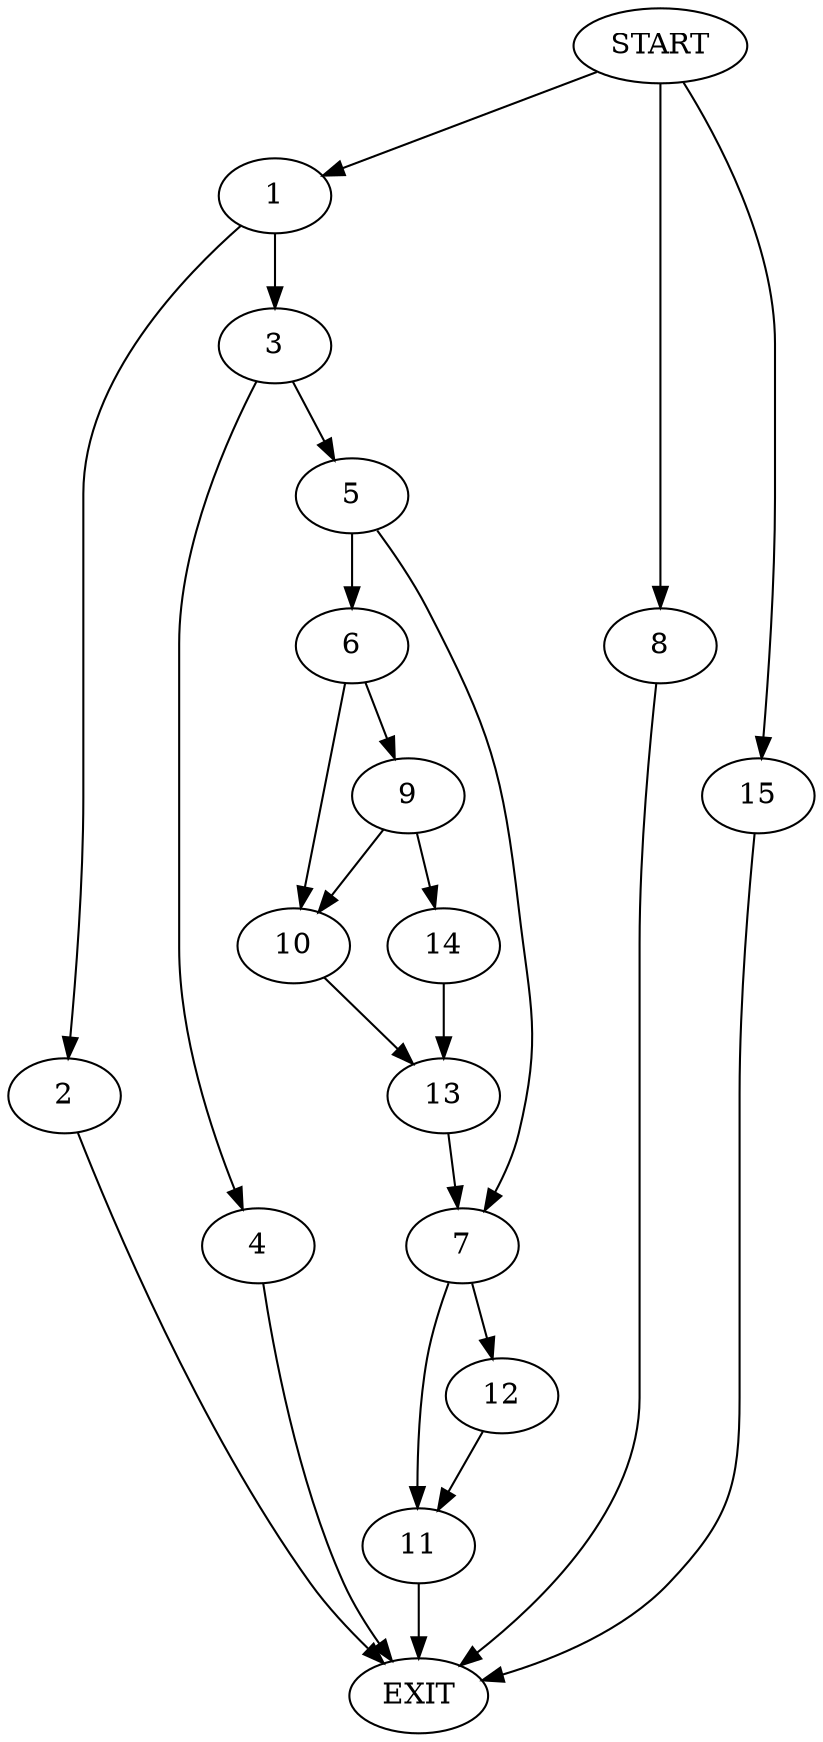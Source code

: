 digraph {
0 [label="START"]
16 [label="EXIT"]
0 -> 1
1 -> 2
1 -> 3
3 -> 4
3 -> 5
2 -> 16
4 -> 16
5 -> 6
5 -> 7
0 -> 8
8 -> 16
6 -> 9
6 -> 10
7 -> 11
7 -> 12
10 -> 13
9 -> 10
9 -> 14
14 -> 13
13 -> 7
12 -> 11
11 -> 16
0 -> 15
15 -> 16
}
